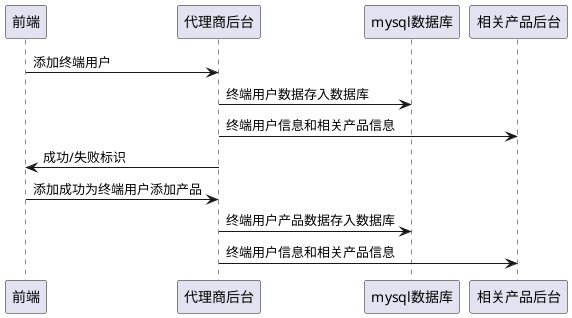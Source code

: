 @startuml
前端 -> 代理商后台: 添加终端用户
代理商后台 -> mysql数据库: 终端用户数据存入数据库
代理商后台 -> 相关产品后台: 终端用户信息和相关产品信息
代理商后台 -> 前端: 成功/失败标识
前端 -> 代理商后台:  添加成功为终端用户添加产品
代理商后台 -> mysql数据库: 终端用户产品数据存入数据库
代理商后台 -> 相关产品后台: 终端用户信息和相关产品信息
@enduml
